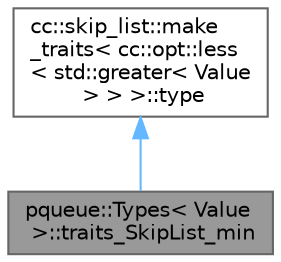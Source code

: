 digraph "pqueue::Types&lt; Value &gt;::traits_SkipList_min"
{
 // LATEX_PDF_SIZE
  bgcolor="transparent";
  edge [fontname=Helvetica,fontsize=10,labelfontname=Helvetica,labelfontsize=10];
  node [fontname=Helvetica,fontsize=10,shape=box,height=0.2,width=0.4];
  Node1 [id="Node000001",label="pqueue::Types\< Value\l \>::traits_SkipList_min",height=0.2,width=0.4,color="gray40", fillcolor="grey60", style="filled", fontcolor="black",tooltip=" "];
  Node2 -> Node1 [id="edge2_Node000001_Node000002",dir="back",color="steelblue1",style="solid",tooltip=" "];
  Node2 [id="Node000002",label="cc::skip_list::make\l_traits\< cc::opt::less\l\< std::greater\< Value\l \> \> \>::type",height=0.2,width=0.4,color="gray40", fillcolor="white", style="filled",tooltip=" "];
}
